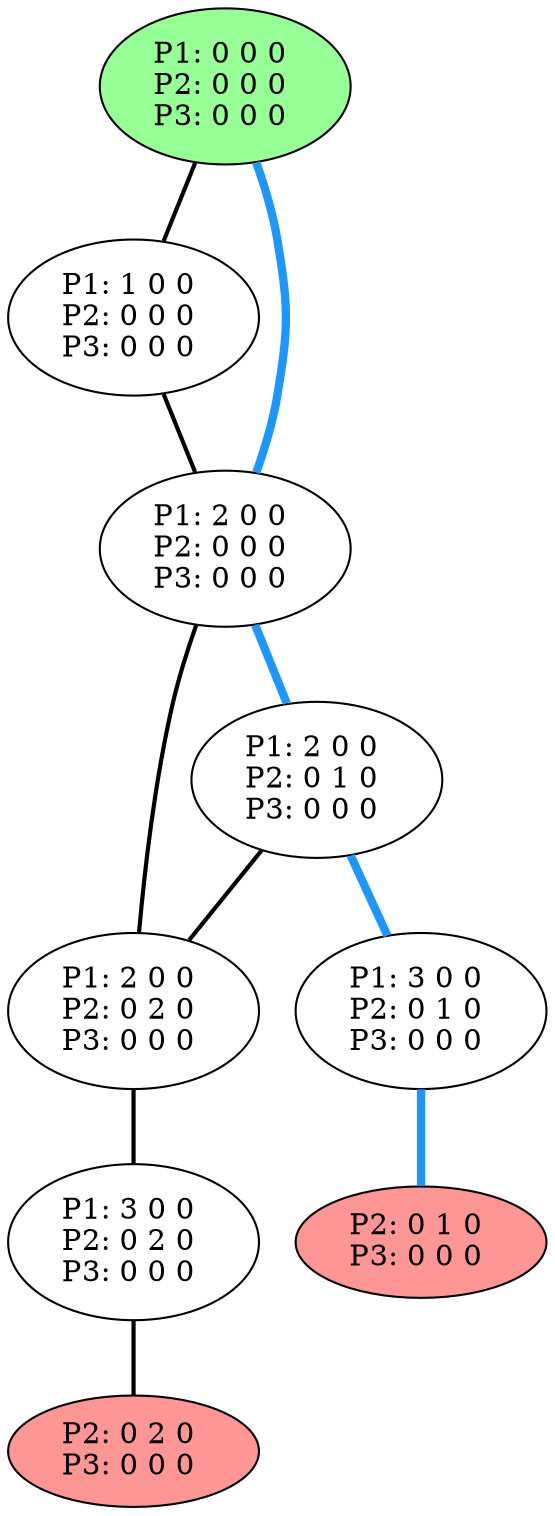 graph G {
color = "black"
0 [label = "P1: 0 0 0 
P2: 0 0 0 
P3: 0 0 0 
",  style="filled", fillcolor = "#96FF96"];
1 [label = "P1: 1 0 0 
P2: 0 0 0 
P3: 0 0 0 
"];
2 [label = "P1: 2 0 0 
P2: 0 0 0 
P3: 0 0 0 
"];
3 [label = "P1: 2 0 0 
P2: 0 1 0 
P3: 0 0 0 
"];
4 [label = "P1: 2 0 0 
P2: 0 2 0 
P3: 0 0 0 
"];
5 [label = "P1: 3 0 0 
P2: 0 1 0 
P3: 0 0 0 
"];
55 [label = "P2: 0 1 0 
P3: 0 0 0 
",  style="filled", fillcolor = "#FF9696"];
6 [label = "P1: 3 0 0 
P2: 0 2 0 
P3: 0 0 0 
"];
66 [label = "P2: 0 2 0 
P3: 0 0 0 
",  style="filled", fillcolor = "#FF9696"];
edge [style=bold];
0 -- 1 [color=black];
0 -- 2 [color="#1E96FF", penwidth=4.0];

1 -- 2 [color=black];

2 -- 3 [color="#1E96FF", penwidth=4.0];
2 -- 4 [color=black];

3 -- 5 [color="#1E96FF", penwidth=4.0];
3 -- 4 [color=black];

4 -- 6 [color=black];


5 -- 55 [color="#1E96FF", penwidth=4.0];

6 -- 66 [color=black];
}

